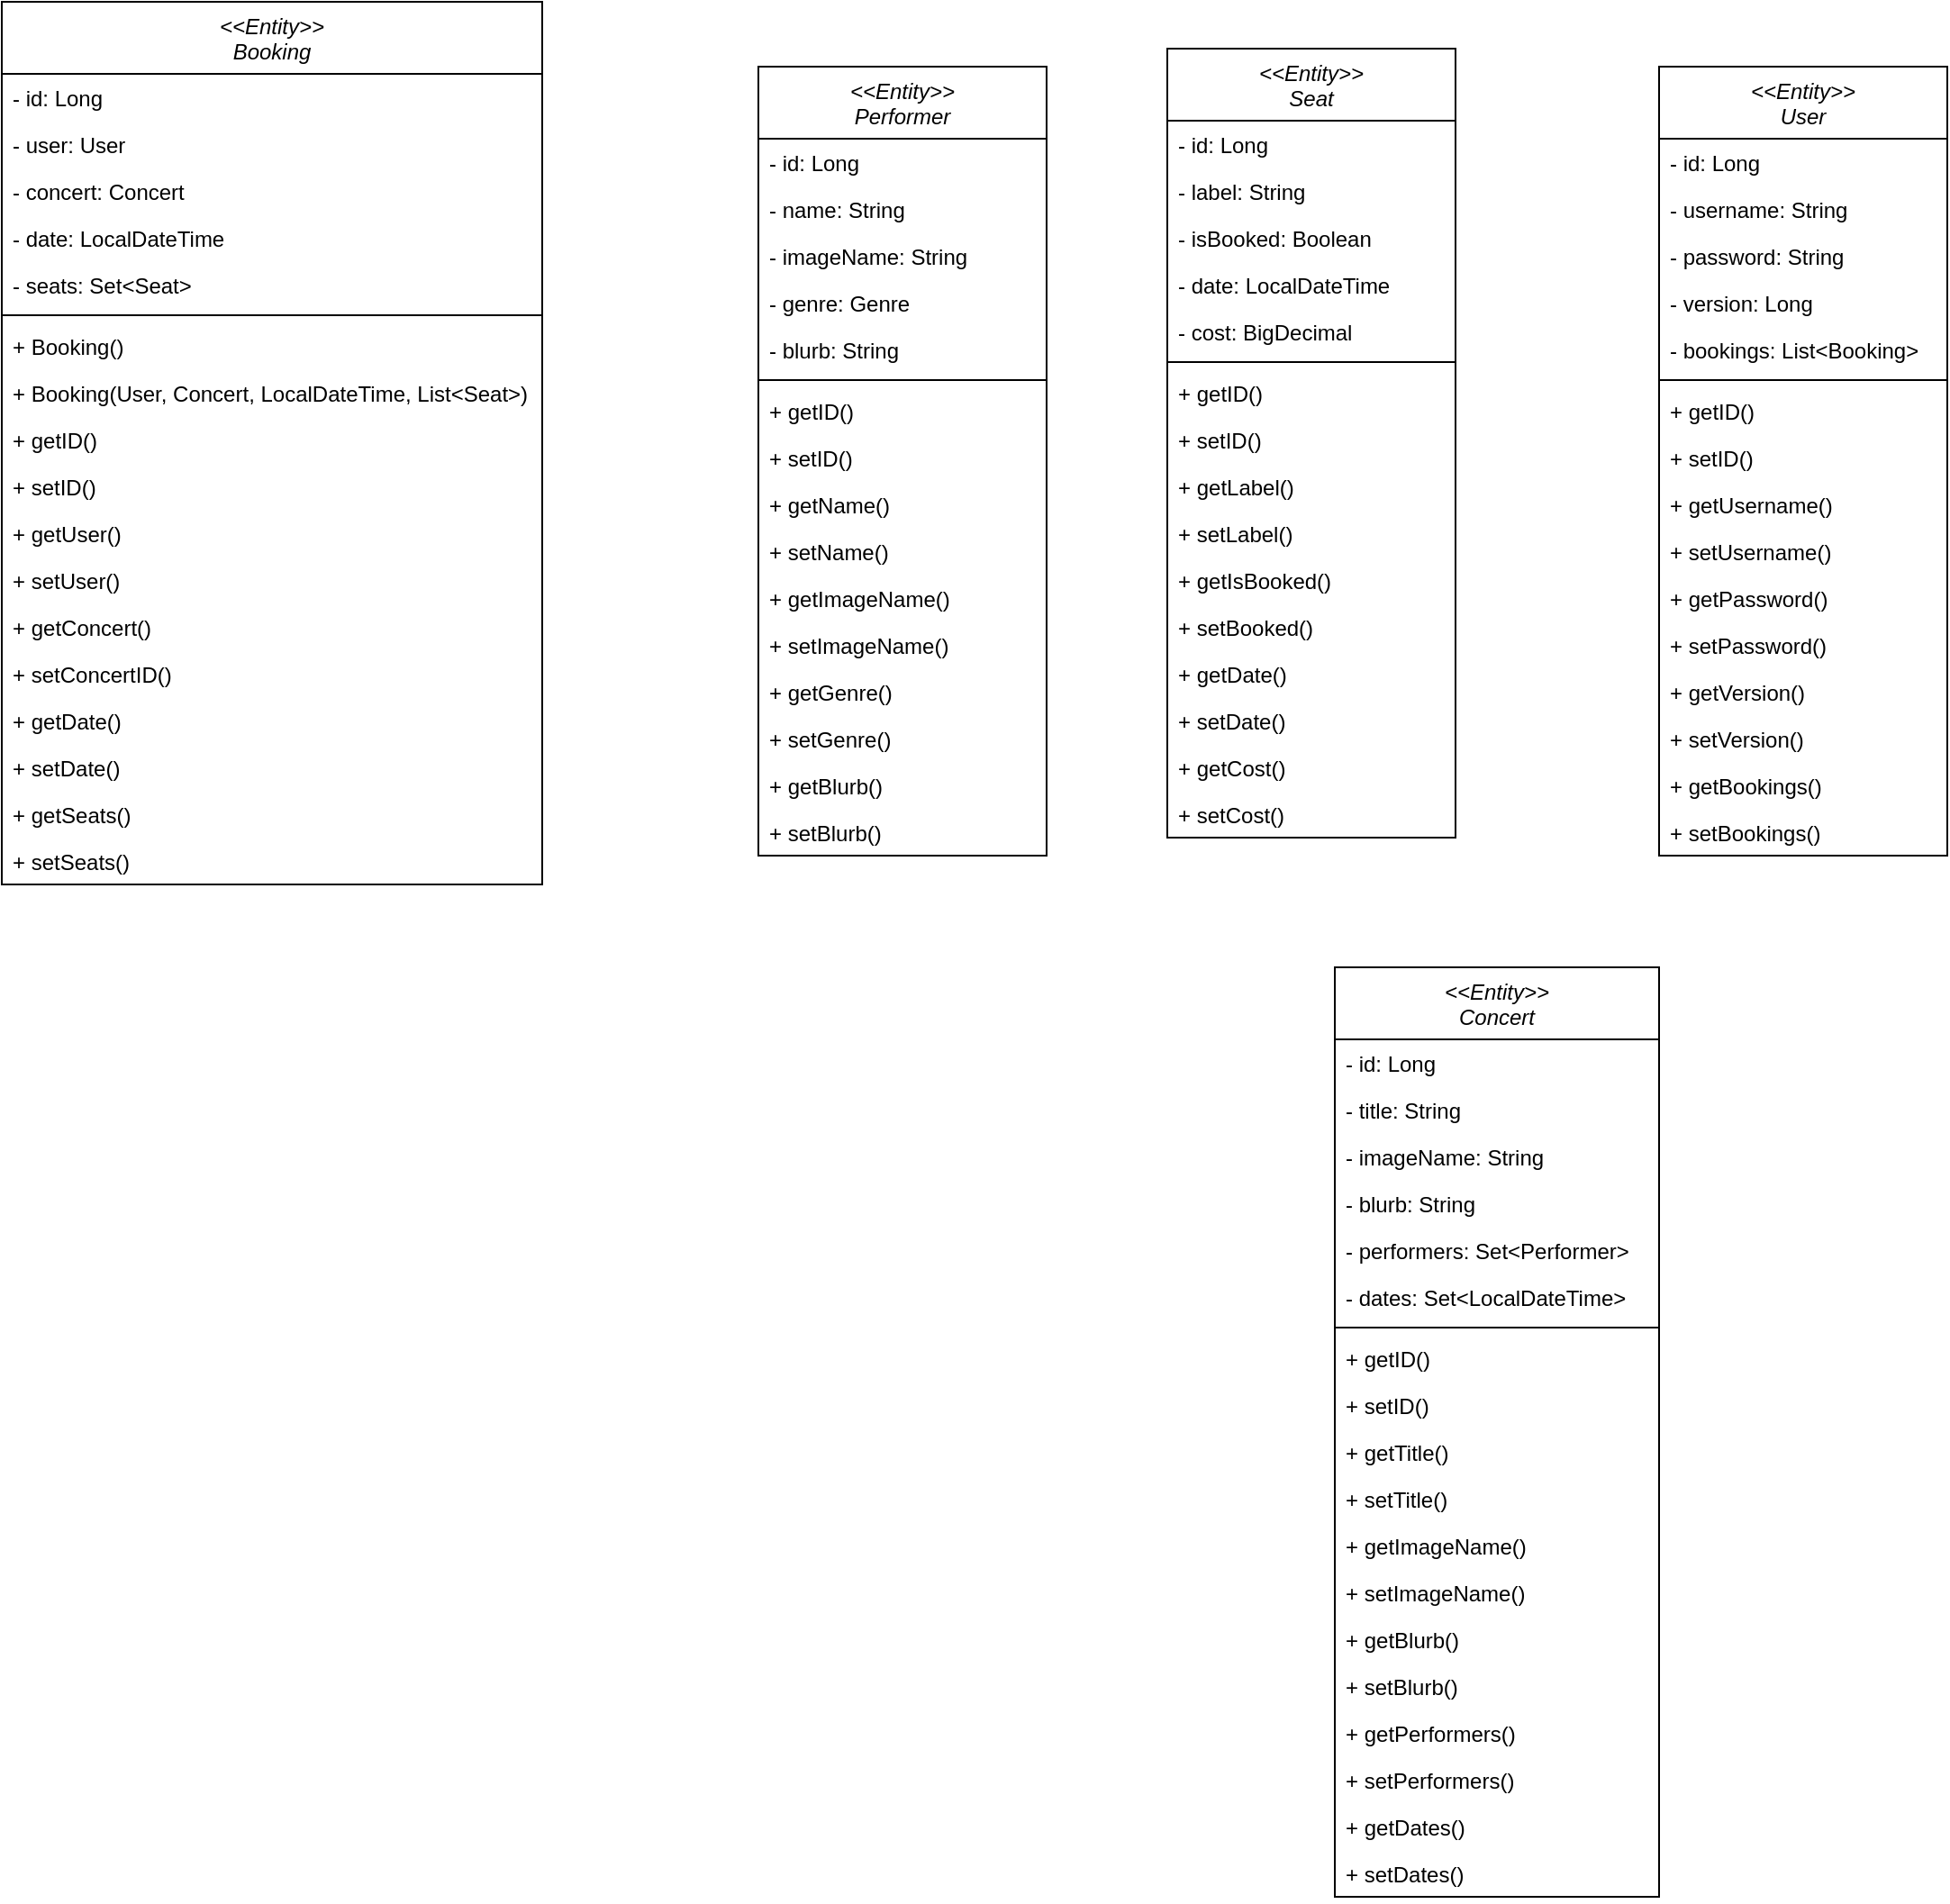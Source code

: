 <mxfile version="24.2.8" type="github">
  <diagram id="C5RBs43oDa-KdzZeNtuy" name="Page-1">
    <mxGraphModel dx="1185" dy="651" grid="1" gridSize="10" guides="1" tooltips="1" connect="1" arrows="1" fold="1" page="1" pageScale="1" pageWidth="1654" pageHeight="1169" math="0" shadow="0">
      <root>
        <mxCell id="WIyWlLk6GJQsqaUBKTNV-0" />
        <mxCell id="WIyWlLk6GJQsqaUBKTNV-1" parent="WIyWlLk6GJQsqaUBKTNV-0" />
        <mxCell id="zkfFHV4jXpPFQw0GAbJ--0" value="&lt;&lt;Entity&gt;&gt;&#xa;Concert" style="swimlane;fontStyle=2;align=center;verticalAlign=top;childLayout=stackLayout;horizontal=1;startSize=40;horizontalStack=0;resizeParent=1;resizeLast=0;collapsible=1;marginBottom=0;rounded=0;shadow=0;strokeWidth=1;" parent="WIyWlLk6GJQsqaUBKTNV-1" vertex="1">
          <mxGeometry x="760" y="620" width="180" height="516" as="geometry">
            <mxRectangle x="230" y="140" width="160" height="26" as="alternateBounds" />
          </mxGeometry>
        </mxCell>
        <mxCell id="zkfFHV4jXpPFQw0GAbJ--1" value="- id: Long" style="text;align=left;verticalAlign=top;spacingLeft=4;spacingRight=4;overflow=hidden;rotatable=0;points=[[0,0.5],[1,0.5]];portConstraint=eastwest;" parent="zkfFHV4jXpPFQw0GAbJ--0" vertex="1">
          <mxGeometry y="40" width="180" height="26" as="geometry" />
        </mxCell>
        <mxCell id="zkfFHV4jXpPFQw0GAbJ--2" value="- title: String" style="text;align=left;verticalAlign=top;spacingLeft=4;spacingRight=4;overflow=hidden;rotatable=0;points=[[0,0.5],[1,0.5]];portConstraint=eastwest;rounded=0;shadow=0;html=0;" parent="zkfFHV4jXpPFQw0GAbJ--0" vertex="1">
          <mxGeometry y="66" width="180" height="26" as="geometry" />
        </mxCell>
        <mxCell id="zkfFHV4jXpPFQw0GAbJ--3" value="- imageName: String&#xa;" style="text;align=left;verticalAlign=top;spacingLeft=4;spacingRight=4;overflow=hidden;rotatable=0;points=[[0,0.5],[1,0.5]];portConstraint=eastwest;rounded=0;shadow=0;html=0;" parent="zkfFHV4jXpPFQw0GAbJ--0" vertex="1">
          <mxGeometry y="92" width="180" height="26" as="geometry" />
        </mxCell>
        <mxCell id="z_siGz-aH28n-QhikUNo-0" value="- blurb: String" style="text;align=left;verticalAlign=top;spacingLeft=4;spacingRight=4;overflow=hidden;rotatable=0;points=[[0,0.5],[1,0.5]];portConstraint=eastwest;rounded=0;shadow=0;html=0;" parent="zkfFHV4jXpPFQw0GAbJ--0" vertex="1">
          <mxGeometry y="118" width="180" height="26" as="geometry" />
        </mxCell>
        <mxCell id="z_siGz-aH28n-QhikUNo-1" value="- performers: Set&lt;Performer&gt;" style="text;align=left;verticalAlign=top;spacingLeft=4;spacingRight=4;overflow=hidden;rotatable=0;points=[[0,0.5],[1,0.5]];portConstraint=eastwest;rounded=0;shadow=0;html=0;" parent="zkfFHV4jXpPFQw0GAbJ--0" vertex="1">
          <mxGeometry y="144" width="180" height="26" as="geometry" />
        </mxCell>
        <mxCell id="Ng6-Ni4-2Z1KBHrIoHd--9" value="- dates: Set&lt;LocalDateTime&gt;" style="text;align=left;verticalAlign=top;spacingLeft=4;spacingRight=4;overflow=hidden;rotatable=0;points=[[0,0.5],[1,0.5]];portConstraint=eastwest;rounded=0;shadow=0;html=0;" vertex="1" parent="zkfFHV4jXpPFQw0GAbJ--0">
          <mxGeometry y="170" width="180" height="26" as="geometry" />
        </mxCell>
        <mxCell id="zkfFHV4jXpPFQw0GAbJ--4" value="" style="line;html=1;strokeWidth=1;align=left;verticalAlign=middle;spacingTop=-1;spacingLeft=3;spacingRight=3;rotatable=0;labelPosition=right;points=[];portConstraint=eastwest;" parent="zkfFHV4jXpPFQw0GAbJ--0" vertex="1">
          <mxGeometry y="196" width="180" height="8" as="geometry" />
        </mxCell>
        <mxCell id="Ng6-Ni4-2Z1KBHrIoHd--11" value="+ getID()" style="text;align=left;verticalAlign=top;spacingLeft=4;spacingRight=4;overflow=hidden;rotatable=0;points=[[0,0.5],[1,0.5]];portConstraint=eastwest;rounded=0;shadow=0;html=0;" vertex="1" parent="zkfFHV4jXpPFQw0GAbJ--0">
          <mxGeometry y="204" width="180" height="26" as="geometry" />
        </mxCell>
        <mxCell id="Ng6-Ni4-2Z1KBHrIoHd--12" value="+ setID()" style="text;align=left;verticalAlign=top;spacingLeft=4;spacingRight=4;overflow=hidden;rotatable=0;points=[[0,0.5],[1,0.5]];portConstraint=eastwest;rounded=0;shadow=0;html=0;" vertex="1" parent="zkfFHV4jXpPFQw0GAbJ--0">
          <mxGeometry y="230" width="180" height="26" as="geometry" />
        </mxCell>
        <mxCell id="Ng6-Ni4-2Z1KBHrIoHd--20" value="+ getTitle()" style="text;align=left;verticalAlign=top;spacingLeft=4;spacingRight=4;overflow=hidden;rotatable=0;points=[[0,0.5],[1,0.5]];portConstraint=eastwest;rounded=0;shadow=0;html=0;" vertex="1" parent="zkfFHV4jXpPFQw0GAbJ--0">
          <mxGeometry y="256" width="180" height="26" as="geometry" />
        </mxCell>
        <mxCell id="Ng6-Ni4-2Z1KBHrIoHd--19" value="+ setTitle()" style="text;align=left;verticalAlign=top;spacingLeft=4;spacingRight=4;overflow=hidden;rotatable=0;points=[[0,0.5],[1,0.5]];portConstraint=eastwest;rounded=0;shadow=0;html=0;" vertex="1" parent="zkfFHV4jXpPFQw0GAbJ--0">
          <mxGeometry y="282" width="180" height="26" as="geometry" />
        </mxCell>
        <mxCell id="Ng6-Ni4-2Z1KBHrIoHd--18" value="+ getImageName()" style="text;align=left;verticalAlign=top;spacingLeft=4;spacingRight=4;overflow=hidden;rotatable=0;points=[[0,0.5],[1,0.5]];portConstraint=eastwest;rounded=0;shadow=0;html=0;" vertex="1" parent="zkfFHV4jXpPFQw0GAbJ--0">
          <mxGeometry y="308" width="180" height="26" as="geometry" />
        </mxCell>
        <mxCell id="Ng6-Ni4-2Z1KBHrIoHd--17" value="+ setImageName()" style="text;align=left;verticalAlign=top;spacingLeft=4;spacingRight=4;overflow=hidden;rotatable=0;points=[[0,0.5],[1,0.5]];portConstraint=eastwest;rounded=0;shadow=0;html=0;" vertex="1" parent="zkfFHV4jXpPFQw0GAbJ--0">
          <mxGeometry y="334" width="180" height="26" as="geometry" />
        </mxCell>
        <mxCell id="Ng6-Ni4-2Z1KBHrIoHd--16" value="+ getBlurb()" style="text;align=left;verticalAlign=top;spacingLeft=4;spacingRight=4;overflow=hidden;rotatable=0;points=[[0,0.5],[1,0.5]];portConstraint=eastwest;rounded=0;shadow=0;html=0;" vertex="1" parent="zkfFHV4jXpPFQw0GAbJ--0">
          <mxGeometry y="360" width="180" height="26" as="geometry" />
        </mxCell>
        <mxCell id="Ng6-Ni4-2Z1KBHrIoHd--15" value="+ setBlurb()" style="text;align=left;verticalAlign=top;spacingLeft=4;spacingRight=4;overflow=hidden;rotatable=0;points=[[0,0.5],[1,0.5]];portConstraint=eastwest;rounded=0;shadow=0;html=0;" vertex="1" parent="zkfFHV4jXpPFQw0GAbJ--0">
          <mxGeometry y="386" width="180" height="26" as="geometry" />
        </mxCell>
        <mxCell id="Ng6-Ni4-2Z1KBHrIoHd--14" value="+ getPerformers()" style="text;align=left;verticalAlign=top;spacingLeft=4;spacingRight=4;overflow=hidden;rotatable=0;points=[[0,0.5],[1,0.5]];portConstraint=eastwest;rounded=0;shadow=0;html=0;" vertex="1" parent="zkfFHV4jXpPFQw0GAbJ--0">
          <mxGeometry y="412" width="180" height="26" as="geometry" />
        </mxCell>
        <mxCell id="Ng6-Ni4-2Z1KBHrIoHd--21" value="+ setPerformers()" style="text;align=left;verticalAlign=top;spacingLeft=4;spacingRight=4;overflow=hidden;rotatable=0;points=[[0,0.5],[1,0.5]];portConstraint=eastwest;rounded=0;shadow=0;html=0;" vertex="1" parent="zkfFHV4jXpPFQw0GAbJ--0">
          <mxGeometry y="438" width="180" height="26" as="geometry" />
        </mxCell>
        <mxCell id="Ng6-Ni4-2Z1KBHrIoHd--13" value="+ getDates()" style="text;align=left;verticalAlign=top;spacingLeft=4;spacingRight=4;overflow=hidden;rotatable=0;points=[[0,0.5],[1,0.5]];portConstraint=eastwest;rounded=0;shadow=0;html=0;" vertex="1" parent="zkfFHV4jXpPFQw0GAbJ--0">
          <mxGeometry y="464" width="180" height="26" as="geometry" />
        </mxCell>
        <mxCell id="Ng6-Ni4-2Z1KBHrIoHd--22" value="+ setDates()" style="text;align=left;verticalAlign=top;spacingLeft=4;spacingRight=4;overflow=hidden;rotatable=0;points=[[0,0.5],[1,0.5]];portConstraint=eastwest;rounded=0;shadow=0;html=0;" vertex="1" parent="zkfFHV4jXpPFQw0GAbJ--0">
          <mxGeometry y="490" width="180" height="26" as="geometry" />
        </mxCell>
        <mxCell id="zkfFHV4jXpPFQw0GAbJ--6" value="&lt;&lt;Entity&gt;&gt;&#xa;Booking" style="swimlane;fontStyle=2;align=center;verticalAlign=top;childLayout=stackLayout;horizontal=1;startSize=40;horizontalStack=0;resizeParent=1;resizeLast=0;collapsible=1;marginBottom=0;rounded=0;shadow=0;strokeWidth=1;" parent="WIyWlLk6GJQsqaUBKTNV-1" vertex="1">
          <mxGeometry x="20" y="84" width="300" height="490" as="geometry">
            <mxRectangle x="330" y="370" width="160" height="26" as="alternateBounds" />
          </mxGeometry>
        </mxCell>
        <mxCell id="zkfFHV4jXpPFQw0GAbJ--7" value="- id: Long" style="text;align=left;verticalAlign=top;spacingLeft=4;spacingRight=4;overflow=hidden;rotatable=0;points=[[0,0.5],[1,0.5]];portConstraint=eastwest;" parent="zkfFHV4jXpPFQw0GAbJ--6" vertex="1">
          <mxGeometry y="40" width="300" height="26" as="geometry" />
        </mxCell>
        <mxCell id="zkfFHV4jXpPFQw0GAbJ--8" value="- user: User" style="text;align=left;verticalAlign=top;spacingLeft=4;spacingRight=4;overflow=hidden;rotatable=0;points=[[0,0.5],[1,0.5]];portConstraint=eastwest;rounded=0;shadow=0;html=0;" parent="zkfFHV4jXpPFQw0GAbJ--6" vertex="1">
          <mxGeometry y="66" width="300" height="26" as="geometry" />
        </mxCell>
        <mxCell id="4u9O4qh-jEjBw6DhXwdk-0" value="- concert: Concert" style="text;align=left;verticalAlign=top;spacingLeft=4;spacingRight=4;overflow=hidden;rotatable=0;points=[[0,0.5],[1,0.5]];portConstraint=eastwest;rounded=0;shadow=0;html=0;" parent="zkfFHV4jXpPFQw0GAbJ--6" vertex="1">
          <mxGeometry y="92" width="300" height="26" as="geometry" />
        </mxCell>
        <mxCell id="4u9O4qh-jEjBw6DhXwdk-2" value="- date: LocalDateTime" style="text;align=left;verticalAlign=top;spacingLeft=4;spacingRight=4;overflow=hidden;rotatable=0;points=[[0,0.5],[1,0.5]];portConstraint=eastwest;rounded=0;shadow=0;html=0;" parent="zkfFHV4jXpPFQw0GAbJ--6" vertex="1">
          <mxGeometry y="118" width="300" height="26" as="geometry" />
        </mxCell>
        <mxCell id="4u9O4qh-jEjBw6DhXwdk-1" value="- seats: Set&lt;Seat&gt;" style="text;align=left;verticalAlign=top;spacingLeft=4;spacingRight=4;overflow=hidden;rotatable=0;points=[[0,0.5],[1,0.5]];portConstraint=eastwest;rounded=0;shadow=0;html=0;" parent="zkfFHV4jXpPFQw0GAbJ--6" vertex="1">
          <mxGeometry y="144" width="300" height="26" as="geometry" />
        </mxCell>
        <mxCell id="zkfFHV4jXpPFQw0GAbJ--9" value="" style="line;html=1;strokeWidth=1;align=left;verticalAlign=middle;spacingTop=-1;spacingLeft=3;spacingRight=3;rotatable=0;labelPosition=right;points=[];portConstraint=eastwest;" parent="zkfFHV4jXpPFQw0GAbJ--6" vertex="1">
          <mxGeometry y="170" width="300" height="8" as="geometry" />
        </mxCell>
        <mxCell id="Ng6-Ni4-2Z1KBHrIoHd--70" value="+ Booking()" style="text;align=left;verticalAlign=top;spacingLeft=4;spacingRight=4;overflow=hidden;rotatable=0;points=[[0,0.5],[1,0.5]];portConstraint=eastwest;rounded=0;shadow=0;html=0;" vertex="1" parent="zkfFHV4jXpPFQw0GAbJ--6">
          <mxGeometry y="178" width="300" height="26" as="geometry" />
        </mxCell>
        <mxCell id="Ng6-Ni4-2Z1KBHrIoHd--71" value="+ Booking(User, Concert, LocalDateTime, List&lt;Seat&gt;)" style="text;align=left;verticalAlign=top;spacingLeft=4;spacingRight=4;overflow=hidden;rotatable=0;points=[[0,0.5],[1,0.5]];portConstraint=eastwest;rounded=0;shadow=0;html=0;" vertex="1" parent="zkfFHV4jXpPFQw0GAbJ--6">
          <mxGeometry y="204" width="300" height="26" as="geometry" />
        </mxCell>
        <mxCell id="4u9O4qh-jEjBw6DhXwdk-4" value="+ getID()" style="text;align=left;verticalAlign=top;spacingLeft=4;spacingRight=4;overflow=hidden;rotatable=0;points=[[0,0.5],[1,0.5]];portConstraint=eastwest;rounded=0;shadow=0;html=0;" parent="zkfFHV4jXpPFQw0GAbJ--6" vertex="1">
          <mxGeometry y="230" width="300" height="26" as="geometry" />
        </mxCell>
        <mxCell id="Ng6-Ni4-2Z1KBHrIoHd--0" value="+ setID()" style="text;align=left;verticalAlign=top;spacingLeft=4;spacingRight=4;overflow=hidden;rotatable=0;points=[[0,0.5],[1,0.5]];portConstraint=eastwest;rounded=0;shadow=0;html=0;" vertex="1" parent="zkfFHV4jXpPFQw0GAbJ--6">
          <mxGeometry y="256" width="300" height="26" as="geometry" />
        </mxCell>
        <mxCell id="Ng6-Ni4-2Z1KBHrIoHd--2" value="+ getUser()" style="text;align=left;verticalAlign=top;spacingLeft=4;spacingRight=4;overflow=hidden;rotatable=0;points=[[0,0.5],[1,0.5]];portConstraint=eastwest;rounded=0;shadow=0;html=0;" vertex="1" parent="zkfFHV4jXpPFQw0GAbJ--6">
          <mxGeometry y="282" width="300" height="26" as="geometry" />
        </mxCell>
        <mxCell id="Ng6-Ni4-2Z1KBHrIoHd--1" value="+ setUser()" style="text;align=left;verticalAlign=top;spacingLeft=4;spacingRight=4;overflow=hidden;rotatable=0;points=[[0,0.5],[1,0.5]];portConstraint=eastwest;rounded=0;shadow=0;html=0;" vertex="1" parent="zkfFHV4jXpPFQw0GAbJ--6">
          <mxGeometry y="308" width="300" height="26" as="geometry" />
        </mxCell>
        <mxCell id="Ng6-Ni4-2Z1KBHrIoHd--3" value="+ getConcert()" style="text;align=left;verticalAlign=top;spacingLeft=4;spacingRight=4;overflow=hidden;rotatable=0;points=[[0,0.5],[1,0.5]];portConstraint=eastwest;rounded=0;shadow=0;html=0;" vertex="1" parent="zkfFHV4jXpPFQw0GAbJ--6">
          <mxGeometry y="334" width="300" height="26" as="geometry" />
        </mxCell>
        <mxCell id="Ng6-Ni4-2Z1KBHrIoHd--6" value="+ setConcertID()" style="text;align=left;verticalAlign=top;spacingLeft=4;spacingRight=4;overflow=hidden;rotatable=0;points=[[0,0.5],[1,0.5]];portConstraint=eastwest;rounded=0;shadow=0;html=0;" vertex="1" parent="zkfFHV4jXpPFQw0GAbJ--6">
          <mxGeometry y="360" width="300" height="26" as="geometry" />
        </mxCell>
        <mxCell id="Ng6-Ni4-2Z1KBHrIoHd--5" value="+ getDate()" style="text;align=left;verticalAlign=top;spacingLeft=4;spacingRight=4;overflow=hidden;rotatable=0;points=[[0,0.5],[1,0.5]];portConstraint=eastwest;rounded=0;shadow=0;html=0;" vertex="1" parent="zkfFHV4jXpPFQw0GAbJ--6">
          <mxGeometry y="386" width="300" height="26" as="geometry" />
        </mxCell>
        <mxCell id="Ng6-Ni4-2Z1KBHrIoHd--4" value="+ setDate()" style="text;align=left;verticalAlign=top;spacingLeft=4;spacingRight=4;overflow=hidden;rotatable=0;points=[[0,0.5],[1,0.5]];portConstraint=eastwest;rounded=0;shadow=0;html=0;" vertex="1" parent="zkfFHV4jXpPFQw0GAbJ--6">
          <mxGeometry y="412" width="300" height="26" as="geometry" />
        </mxCell>
        <mxCell id="Ng6-Ni4-2Z1KBHrIoHd--7" value="+ getSeats()" style="text;align=left;verticalAlign=top;spacingLeft=4;spacingRight=4;overflow=hidden;rotatable=0;points=[[0,0.5],[1,0.5]];portConstraint=eastwest;rounded=0;shadow=0;html=0;" vertex="1" parent="zkfFHV4jXpPFQw0GAbJ--6">
          <mxGeometry y="438" width="300" height="26" as="geometry" />
        </mxCell>
        <mxCell id="Ng6-Ni4-2Z1KBHrIoHd--8" value="+ setSeats()" style="text;align=left;verticalAlign=top;spacingLeft=4;spacingRight=4;overflow=hidden;rotatable=0;points=[[0,0.5],[1,0.5]];portConstraint=eastwest;rounded=0;shadow=0;html=0;" vertex="1" parent="zkfFHV4jXpPFQw0GAbJ--6">
          <mxGeometry y="464" width="300" height="26" as="geometry" />
        </mxCell>
        <mxCell id="z_siGz-aH28n-QhikUNo-2" value="&lt;&lt;Entity&gt;&gt;&#xa;Performer" style="swimlane;fontStyle=2;align=center;verticalAlign=top;childLayout=stackLayout;horizontal=1;startSize=40;horizontalStack=0;resizeParent=1;resizeLast=0;collapsible=1;marginBottom=0;rounded=0;shadow=0;strokeWidth=1;" parent="WIyWlLk6GJQsqaUBKTNV-1" vertex="1">
          <mxGeometry x="440" y="120" width="160" height="438" as="geometry">
            <mxRectangle x="230" y="140" width="160" height="26" as="alternateBounds" />
          </mxGeometry>
        </mxCell>
        <mxCell id="z_siGz-aH28n-QhikUNo-3" value="- id: Long" style="text;align=left;verticalAlign=top;spacingLeft=4;spacingRight=4;overflow=hidden;rotatable=0;points=[[0,0.5],[1,0.5]];portConstraint=eastwest;" parent="z_siGz-aH28n-QhikUNo-2" vertex="1">
          <mxGeometry y="40" width="160" height="26" as="geometry" />
        </mxCell>
        <mxCell id="z_siGz-aH28n-QhikUNo-4" value="- name: String" style="text;align=left;verticalAlign=top;spacingLeft=4;spacingRight=4;overflow=hidden;rotatable=0;points=[[0,0.5],[1,0.5]];portConstraint=eastwest;rounded=0;shadow=0;html=0;" parent="z_siGz-aH28n-QhikUNo-2" vertex="1">
          <mxGeometry y="66" width="160" height="26" as="geometry" />
        </mxCell>
        <mxCell id="z_siGz-aH28n-QhikUNo-11" value="- imageName: String&#xa;" style="text;align=left;verticalAlign=top;spacingLeft=4;spacingRight=4;overflow=hidden;rotatable=0;points=[[0,0.5],[1,0.5]];portConstraint=eastwest;rounded=0;shadow=0;html=0;" parent="z_siGz-aH28n-QhikUNo-2" vertex="1">
          <mxGeometry y="92" width="160" height="26" as="geometry" />
        </mxCell>
        <mxCell id="z_siGz-aH28n-QhikUNo-5" value="- genre: Genre" style="text;align=left;verticalAlign=top;spacingLeft=4;spacingRight=4;overflow=hidden;rotatable=0;points=[[0,0.5],[1,0.5]];portConstraint=eastwest;rounded=0;shadow=0;html=0;" parent="z_siGz-aH28n-QhikUNo-2" vertex="1">
          <mxGeometry y="118" width="160" height="26" as="geometry" />
        </mxCell>
        <mxCell id="z_siGz-aH28n-QhikUNo-6" value="- blurb: String" style="text;align=left;verticalAlign=top;spacingLeft=4;spacingRight=4;overflow=hidden;rotatable=0;points=[[0,0.5],[1,0.5]];portConstraint=eastwest;rounded=0;shadow=0;html=0;" parent="z_siGz-aH28n-QhikUNo-2" vertex="1">
          <mxGeometry y="144" width="160" height="26" as="geometry" />
        </mxCell>
        <mxCell id="z_siGz-aH28n-QhikUNo-8" value="" style="line;html=1;strokeWidth=1;align=left;verticalAlign=middle;spacingTop=-1;spacingLeft=3;spacingRight=3;rotatable=0;labelPosition=right;points=[];portConstraint=eastwest;" parent="z_siGz-aH28n-QhikUNo-2" vertex="1">
          <mxGeometry y="170" width="160" height="8" as="geometry" />
        </mxCell>
        <mxCell id="Ng6-Ni4-2Z1KBHrIoHd--23" value="+ getID()" style="text;align=left;verticalAlign=top;spacingLeft=4;spacingRight=4;overflow=hidden;rotatable=0;points=[[0,0.5],[1,0.5]];portConstraint=eastwest;rounded=0;shadow=0;html=0;" vertex="1" parent="z_siGz-aH28n-QhikUNo-2">
          <mxGeometry y="178" width="160" height="26" as="geometry" />
        </mxCell>
        <mxCell id="Ng6-Ni4-2Z1KBHrIoHd--24" value="+ setID()" style="text;align=left;verticalAlign=top;spacingLeft=4;spacingRight=4;overflow=hidden;rotatable=0;points=[[0,0.5],[1,0.5]];portConstraint=eastwest;rounded=0;shadow=0;html=0;" vertex="1" parent="z_siGz-aH28n-QhikUNo-2">
          <mxGeometry y="204" width="160" height="26" as="geometry" />
        </mxCell>
        <mxCell id="Ng6-Ni4-2Z1KBHrIoHd--33" value="+ getName()" style="text;align=left;verticalAlign=top;spacingLeft=4;spacingRight=4;overflow=hidden;rotatable=0;points=[[0,0.5],[1,0.5]];portConstraint=eastwest;rounded=0;shadow=0;html=0;" vertex="1" parent="z_siGz-aH28n-QhikUNo-2">
          <mxGeometry y="230" width="160" height="26" as="geometry" />
        </mxCell>
        <mxCell id="Ng6-Ni4-2Z1KBHrIoHd--32" value="+ setName()" style="text;align=left;verticalAlign=top;spacingLeft=4;spacingRight=4;overflow=hidden;rotatable=0;points=[[0,0.5],[1,0.5]];portConstraint=eastwest;rounded=0;shadow=0;html=0;" vertex="1" parent="z_siGz-aH28n-QhikUNo-2">
          <mxGeometry y="256" width="160" height="26" as="geometry" />
        </mxCell>
        <mxCell id="Ng6-Ni4-2Z1KBHrIoHd--27" value="+ getImageName()" style="text;align=left;verticalAlign=top;spacingLeft=4;spacingRight=4;overflow=hidden;rotatable=0;points=[[0,0.5],[1,0.5]];portConstraint=eastwest;rounded=0;shadow=0;html=0;" vertex="1" parent="z_siGz-aH28n-QhikUNo-2">
          <mxGeometry y="282" width="160" height="26" as="geometry" />
        </mxCell>
        <mxCell id="Ng6-Ni4-2Z1KBHrIoHd--28" value="+ setImageName()" style="text;align=left;verticalAlign=top;spacingLeft=4;spacingRight=4;overflow=hidden;rotatable=0;points=[[0,0.5],[1,0.5]];portConstraint=eastwest;rounded=0;shadow=0;html=0;" vertex="1" parent="z_siGz-aH28n-QhikUNo-2">
          <mxGeometry y="308" width="160" height="26" as="geometry" />
        </mxCell>
        <mxCell id="Ng6-Ni4-2Z1KBHrIoHd--26" value="+ getGenre()" style="text;align=left;verticalAlign=top;spacingLeft=4;spacingRight=4;overflow=hidden;rotatable=0;points=[[0,0.5],[1,0.5]];portConstraint=eastwest;rounded=0;shadow=0;html=0;" vertex="1" parent="z_siGz-aH28n-QhikUNo-2">
          <mxGeometry y="334" width="160" height="26" as="geometry" />
        </mxCell>
        <mxCell id="Ng6-Ni4-2Z1KBHrIoHd--25" value="+ setGenre()" style="text;align=left;verticalAlign=top;spacingLeft=4;spacingRight=4;overflow=hidden;rotatable=0;points=[[0,0.5],[1,0.5]];portConstraint=eastwest;rounded=0;shadow=0;html=0;" vertex="1" parent="z_siGz-aH28n-QhikUNo-2">
          <mxGeometry y="360" width="160" height="26" as="geometry" />
        </mxCell>
        <mxCell id="Ng6-Ni4-2Z1KBHrIoHd--29" value="+ getBlurb()" style="text;align=left;verticalAlign=top;spacingLeft=4;spacingRight=4;overflow=hidden;rotatable=0;points=[[0,0.5],[1,0.5]];portConstraint=eastwest;rounded=0;shadow=0;html=0;" vertex="1" parent="z_siGz-aH28n-QhikUNo-2">
          <mxGeometry y="386" width="160" height="26" as="geometry" />
        </mxCell>
        <mxCell id="Ng6-Ni4-2Z1KBHrIoHd--30" value="+ setBlurb()" style="text;align=left;verticalAlign=top;spacingLeft=4;spacingRight=4;overflow=hidden;rotatable=0;points=[[0,0.5],[1,0.5]];portConstraint=eastwest;rounded=0;shadow=0;html=0;" vertex="1" parent="z_siGz-aH28n-QhikUNo-2">
          <mxGeometry y="412" width="160" height="26" as="geometry" />
        </mxCell>
        <mxCell id="Ng6-Ni4-2Z1KBHrIoHd--35" value="&lt;&lt;Entity&gt;&gt;&#xa;Seat" style="swimlane;fontStyle=2;align=center;verticalAlign=top;childLayout=stackLayout;horizontal=1;startSize=40;horizontalStack=0;resizeParent=1;resizeLast=0;collapsible=1;marginBottom=0;rounded=0;shadow=0;strokeWidth=1;" vertex="1" parent="WIyWlLk6GJQsqaUBKTNV-1">
          <mxGeometry x="667" y="110" width="160" height="438" as="geometry">
            <mxRectangle x="330" y="370" width="160" height="26" as="alternateBounds" />
          </mxGeometry>
        </mxCell>
        <mxCell id="Ng6-Ni4-2Z1KBHrIoHd--36" value="- id: Long" style="text;align=left;verticalAlign=top;spacingLeft=4;spacingRight=4;overflow=hidden;rotatable=0;points=[[0,0.5],[1,0.5]];portConstraint=eastwest;" vertex="1" parent="Ng6-Ni4-2Z1KBHrIoHd--35">
          <mxGeometry y="40" width="160" height="26" as="geometry" />
        </mxCell>
        <mxCell id="Ng6-Ni4-2Z1KBHrIoHd--52" value="- label: String" style="text;align=left;verticalAlign=top;spacingLeft=4;spacingRight=4;overflow=hidden;rotatable=0;points=[[0,0.5],[1,0.5]];portConstraint=eastwest;rounded=0;shadow=0;html=0;" vertex="1" parent="Ng6-Ni4-2Z1KBHrIoHd--35">
          <mxGeometry y="66" width="160" height="26" as="geometry" />
        </mxCell>
        <mxCell id="Ng6-Ni4-2Z1KBHrIoHd--37" value="- isBooked: Boolean" style="text;align=left;verticalAlign=top;spacingLeft=4;spacingRight=4;overflow=hidden;rotatable=0;points=[[0,0.5],[1,0.5]];portConstraint=eastwest;rounded=0;shadow=0;html=0;" vertex="1" parent="Ng6-Ni4-2Z1KBHrIoHd--35">
          <mxGeometry y="92" width="160" height="26" as="geometry" />
        </mxCell>
        <mxCell id="Ng6-Ni4-2Z1KBHrIoHd--39" value="- date: LocalDateTime" style="text;align=left;verticalAlign=top;spacingLeft=4;spacingRight=4;overflow=hidden;rotatable=0;points=[[0,0.5],[1,0.5]];portConstraint=eastwest;rounded=0;shadow=0;html=0;" vertex="1" parent="Ng6-Ni4-2Z1KBHrIoHd--35">
          <mxGeometry y="118" width="160" height="26" as="geometry" />
        </mxCell>
        <mxCell id="Ng6-Ni4-2Z1KBHrIoHd--40" value="- cost: BigDecimal" style="text;align=left;verticalAlign=top;spacingLeft=4;spacingRight=4;overflow=hidden;rotatable=0;points=[[0,0.5],[1,0.5]];portConstraint=eastwest;rounded=0;shadow=0;html=0;" vertex="1" parent="Ng6-Ni4-2Z1KBHrIoHd--35">
          <mxGeometry y="144" width="160" height="26" as="geometry" />
        </mxCell>
        <mxCell id="Ng6-Ni4-2Z1KBHrIoHd--41" value="" style="line;html=1;strokeWidth=1;align=left;verticalAlign=middle;spacingTop=-1;spacingLeft=3;spacingRight=3;rotatable=0;labelPosition=right;points=[];portConstraint=eastwest;" vertex="1" parent="Ng6-Ni4-2Z1KBHrIoHd--35">
          <mxGeometry y="170" width="160" height="8" as="geometry" />
        </mxCell>
        <mxCell id="Ng6-Ni4-2Z1KBHrIoHd--42" value="+ getID()" style="text;align=left;verticalAlign=top;spacingLeft=4;spacingRight=4;overflow=hidden;rotatable=0;points=[[0,0.5],[1,0.5]];portConstraint=eastwest;rounded=0;shadow=0;html=0;" vertex="1" parent="Ng6-Ni4-2Z1KBHrIoHd--35">
          <mxGeometry y="178" width="160" height="26" as="geometry" />
        </mxCell>
        <mxCell id="Ng6-Ni4-2Z1KBHrIoHd--43" value="+ setID()" style="text;align=left;verticalAlign=top;spacingLeft=4;spacingRight=4;overflow=hidden;rotatable=0;points=[[0,0.5],[1,0.5]];portConstraint=eastwest;rounded=0;shadow=0;html=0;" vertex="1" parent="Ng6-Ni4-2Z1KBHrIoHd--35">
          <mxGeometry y="204" width="160" height="26" as="geometry" />
        </mxCell>
        <mxCell id="Ng6-Ni4-2Z1KBHrIoHd--44" value="+ getLabel()" style="text;align=left;verticalAlign=top;spacingLeft=4;spacingRight=4;overflow=hidden;rotatable=0;points=[[0,0.5],[1,0.5]];portConstraint=eastwest;rounded=0;shadow=0;html=0;" vertex="1" parent="Ng6-Ni4-2Z1KBHrIoHd--35">
          <mxGeometry y="230" width="160" height="26" as="geometry" />
        </mxCell>
        <mxCell id="Ng6-Ni4-2Z1KBHrIoHd--45" value="+ setLabel()" style="text;align=left;verticalAlign=top;spacingLeft=4;spacingRight=4;overflow=hidden;rotatable=0;points=[[0,0.5],[1,0.5]];portConstraint=eastwest;rounded=0;shadow=0;html=0;" vertex="1" parent="Ng6-Ni4-2Z1KBHrIoHd--35">
          <mxGeometry y="256" width="160" height="26" as="geometry" />
        </mxCell>
        <mxCell id="Ng6-Ni4-2Z1KBHrIoHd--46" value="+ getIsBooked()" style="text;align=left;verticalAlign=top;spacingLeft=4;spacingRight=4;overflow=hidden;rotatable=0;points=[[0,0.5],[1,0.5]];portConstraint=eastwest;rounded=0;shadow=0;html=0;" vertex="1" parent="Ng6-Ni4-2Z1KBHrIoHd--35">
          <mxGeometry y="282" width="160" height="26" as="geometry" />
        </mxCell>
        <mxCell id="Ng6-Ni4-2Z1KBHrIoHd--47" value="+ setBooked()" style="text;align=left;verticalAlign=top;spacingLeft=4;spacingRight=4;overflow=hidden;rotatable=0;points=[[0,0.5],[1,0.5]];portConstraint=eastwest;rounded=0;shadow=0;html=0;" vertex="1" parent="Ng6-Ni4-2Z1KBHrIoHd--35">
          <mxGeometry y="308" width="160" height="26" as="geometry" />
        </mxCell>
        <mxCell id="Ng6-Ni4-2Z1KBHrIoHd--48" value="+ getDate()" style="text;align=left;verticalAlign=top;spacingLeft=4;spacingRight=4;overflow=hidden;rotatable=0;points=[[0,0.5],[1,0.5]];portConstraint=eastwest;rounded=0;shadow=0;html=0;" vertex="1" parent="Ng6-Ni4-2Z1KBHrIoHd--35">
          <mxGeometry y="334" width="160" height="26" as="geometry" />
        </mxCell>
        <mxCell id="Ng6-Ni4-2Z1KBHrIoHd--49" value="+ setDate()" style="text;align=left;verticalAlign=top;spacingLeft=4;spacingRight=4;overflow=hidden;rotatable=0;points=[[0,0.5],[1,0.5]];portConstraint=eastwest;rounded=0;shadow=0;html=0;" vertex="1" parent="Ng6-Ni4-2Z1KBHrIoHd--35">
          <mxGeometry y="360" width="160" height="26" as="geometry" />
        </mxCell>
        <mxCell id="Ng6-Ni4-2Z1KBHrIoHd--50" value="+ getCost()" style="text;align=left;verticalAlign=top;spacingLeft=4;spacingRight=4;overflow=hidden;rotatable=0;points=[[0,0.5],[1,0.5]];portConstraint=eastwest;rounded=0;shadow=0;html=0;" vertex="1" parent="Ng6-Ni4-2Z1KBHrIoHd--35">
          <mxGeometry y="386" width="160" height="26" as="geometry" />
        </mxCell>
        <mxCell id="Ng6-Ni4-2Z1KBHrIoHd--51" value="+ setCost()" style="text;align=left;verticalAlign=top;spacingLeft=4;spacingRight=4;overflow=hidden;rotatable=0;points=[[0,0.5],[1,0.5]];portConstraint=eastwest;rounded=0;shadow=0;html=0;" vertex="1" parent="Ng6-Ni4-2Z1KBHrIoHd--35">
          <mxGeometry y="412" width="160" height="26" as="geometry" />
        </mxCell>
        <mxCell id="Ng6-Ni4-2Z1KBHrIoHd--53" value="&lt;&lt;Entity&gt;&gt;&#xa;User" style="swimlane;fontStyle=2;align=center;verticalAlign=top;childLayout=stackLayout;horizontal=1;startSize=40;horizontalStack=0;resizeParent=1;resizeLast=0;collapsible=1;marginBottom=0;rounded=0;shadow=0;strokeWidth=1;" vertex="1" parent="WIyWlLk6GJQsqaUBKTNV-1">
          <mxGeometry x="940" y="120" width="160" height="438" as="geometry">
            <mxRectangle x="330" y="370" width="160" height="26" as="alternateBounds" />
          </mxGeometry>
        </mxCell>
        <mxCell id="Ng6-Ni4-2Z1KBHrIoHd--54" value="- id: Long" style="text;align=left;verticalAlign=top;spacingLeft=4;spacingRight=4;overflow=hidden;rotatable=0;points=[[0,0.5],[1,0.5]];portConstraint=eastwest;" vertex="1" parent="Ng6-Ni4-2Z1KBHrIoHd--53">
          <mxGeometry y="40" width="160" height="26" as="geometry" />
        </mxCell>
        <mxCell id="Ng6-Ni4-2Z1KBHrIoHd--55" value="- username: String" style="text;align=left;verticalAlign=top;spacingLeft=4;spacingRight=4;overflow=hidden;rotatable=0;points=[[0,0.5],[1,0.5]];portConstraint=eastwest;rounded=0;shadow=0;html=0;" vertex="1" parent="Ng6-Ni4-2Z1KBHrIoHd--53">
          <mxGeometry y="66" width="160" height="26" as="geometry" />
        </mxCell>
        <mxCell id="Ng6-Ni4-2Z1KBHrIoHd--56" value="- password: String" style="text;align=left;verticalAlign=top;spacingLeft=4;spacingRight=4;overflow=hidden;rotatable=0;points=[[0,0.5],[1,0.5]];portConstraint=eastwest;rounded=0;shadow=0;html=0;" vertex="1" parent="Ng6-Ni4-2Z1KBHrIoHd--53">
          <mxGeometry y="92" width="160" height="26" as="geometry" />
        </mxCell>
        <mxCell id="Ng6-Ni4-2Z1KBHrIoHd--57" value="- version: Long" style="text;align=left;verticalAlign=top;spacingLeft=4;spacingRight=4;overflow=hidden;rotatable=0;points=[[0,0.5],[1,0.5]];portConstraint=eastwest;rounded=0;shadow=0;html=0;" vertex="1" parent="Ng6-Ni4-2Z1KBHrIoHd--53">
          <mxGeometry y="118" width="160" height="26" as="geometry" />
        </mxCell>
        <mxCell id="Ng6-Ni4-2Z1KBHrIoHd--58" value="- bookings: List&lt;Booking&gt;" style="text;align=left;verticalAlign=top;spacingLeft=4;spacingRight=4;overflow=hidden;rotatable=0;points=[[0,0.5],[1,0.5]];portConstraint=eastwest;rounded=0;shadow=0;html=0;" vertex="1" parent="Ng6-Ni4-2Z1KBHrIoHd--53">
          <mxGeometry y="144" width="160" height="26" as="geometry" />
        </mxCell>
        <mxCell id="Ng6-Ni4-2Z1KBHrIoHd--59" value="" style="line;html=1;strokeWidth=1;align=left;verticalAlign=middle;spacingTop=-1;spacingLeft=3;spacingRight=3;rotatable=0;labelPosition=right;points=[];portConstraint=eastwest;" vertex="1" parent="Ng6-Ni4-2Z1KBHrIoHd--53">
          <mxGeometry y="170" width="160" height="8" as="geometry" />
        </mxCell>
        <mxCell id="Ng6-Ni4-2Z1KBHrIoHd--60" value="+ getID()" style="text;align=left;verticalAlign=top;spacingLeft=4;spacingRight=4;overflow=hidden;rotatable=0;points=[[0,0.5],[1,0.5]];portConstraint=eastwest;rounded=0;shadow=0;html=0;" vertex="1" parent="Ng6-Ni4-2Z1KBHrIoHd--53">
          <mxGeometry y="178" width="160" height="26" as="geometry" />
        </mxCell>
        <mxCell id="Ng6-Ni4-2Z1KBHrIoHd--61" value="+ setID()" style="text;align=left;verticalAlign=top;spacingLeft=4;spacingRight=4;overflow=hidden;rotatable=0;points=[[0,0.5],[1,0.5]];portConstraint=eastwest;rounded=0;shadow=0;html=0;" vertex="1" parent="Ng6-Ni4-2Z1KBHrIoHd--53">
          <mxGeometry y="204" width="160" height="26" as="geometry" />
        </mxCell>
        <mxCell id="Ng6-Ni4-2Z1KBHrIoHd--62" value="+ getUsername()" style="text;align=left;verticalAlign=top;spacingLeft=4;spacingRight=4;overflow=hidden;rotatable=0;points=[[0,0.5],[1,0.5]];portConstraint=eastwest;rounded=0;shadow=0;html=0;" vertex="1" parent="Ng6-Ni4-2Z1KBHrIoHd--53">
          <mxGeometry y="230" width="160" height="26" as="geometry" />
        </mxCell>
        <mxCell id="Ng6-Ni4-2Z1KBHrIoHd--63" value="+ setUsername()" style="text;align=left;verticalAlign=top;spacingLeft=4;spacingRight=4;overflow=hidden;rotatable=0;points=[[0,0.5],[1,0.5]];portConstraint=eastwest;rounded=0;shadow=0;html=0;" vertex="1" parent="Ng6-Ni4-2Z1KBHrIoHd--53">
          <mxGeometry y="256" width="160" height="26" as="geometry" />
        </mxCell>
        <mxCell id="Ng6-Ni4-2Z1KBHrIoHd--64" value="+ getPassword()" style="text;align=left;verticalAlign=top;spacingLeft=4;spacingRight=4;overflow=hidden;rotatable=0;points=[[0,0.5],[1,0.5]];portConstraint=eastwest;rounded=0;shadow=0;html=0;" vertex="1" parent="Ng6-Ni4-2Z1KBHrIoHd--53">
          <mxGeometry y="282" width="160" height="26" as="geometry" />
        </mxCell>
        <mxCell id="Ng6-Ni4-2Z1KBHrIoHd--65" value="+ setPassword()" style="text;align=left;verticalAlign=top;spacingLeft=4;spacingRight=4;overflow=hidden;rotatable=0;points=[[0,0.5],[1,0.5]];portConstraint=eastwest;rounded=0;shadow=0;html=0;" vertex="1" parent="Ng6-Ni4-2Z1KBHrIoHd--53">
          <mxGeometry y="308" width="160" height="26" as="geometry" />
        </mxCell>
        <mxCell id="Ng6-Ni4-2Z1KBHrIoHd--66" value="+ getVersion()" style="text;align=left;verticalAlign=top;spacingLeft=4;spacingRight=4;overflow=hidden;rotatable=0;points=[[0,0.5],[1,0.5]];portConstraint=eastwest;rounded=0;shadow=0;html=0;" vertex="1" parent="Ng6-Ni4-2Z1KBHrIoHd--53">
          <mxGeometry y="334" width="160" height="26" as="geometry" />
        </mxCell>
        <mxCell id="Ng6-Ni4-2Z1KBHrIoHd--67" value="+ setVersion()" style="text;align=left;verticalAlign=top;spacingLeft=4;spacingRight=4;overflow=hidden;rotatable=0;points=[[0,0.5],[1,0.5]];portConstraint=eastwest;rounded=0;shadow=0;html=0;" vertex="1" parent="Ng6-Ni4-2Z1KBHrIoHd--53">
          <mxGeometry y="360" width="160" height="26" as="geometry" />
        </mxCell>
        <mxCell id="Ng6-Ni4-2Z1KBHrIoHd--68" value="+ getBookings()" style="text;align=left;verticalAlign=top;spacingLeft=4;spacingRight=4;overflow=hidden;rotatable=0;points=[[0,0.5],[1,0.5]];portConstraint=eastwest;rounded=0;shadow=0;html=0;" vertex="1" parent="Ng6-Ni4-2Z1KBHrIoHd--53">
          <mxGeometry y="386" width="160" height="26" as="geometry" />
        </mxCell>
        <mxCell id="Ng6-Ni4-2Z1KBHrIoHd--69" value="+ setBookings()" style="text;align=left;verticalAlign=top;spacingLeft=4;spacingRight=4;overflow=hidden;rotatable=0;points=[[0,0.5],[1,0.5]];portConstraint=eastwest;rounded=0;shadow=0;html=0;" vertex="1" parent="Ng6-Ni4-2Z1KBHrIoHd--53">
          <mxGeometry y="412" width="160" height="26" as="geometry" />
        </mxCell>
      </root>
    </mxGraphModel>
  </diagram>
</mxfile>
